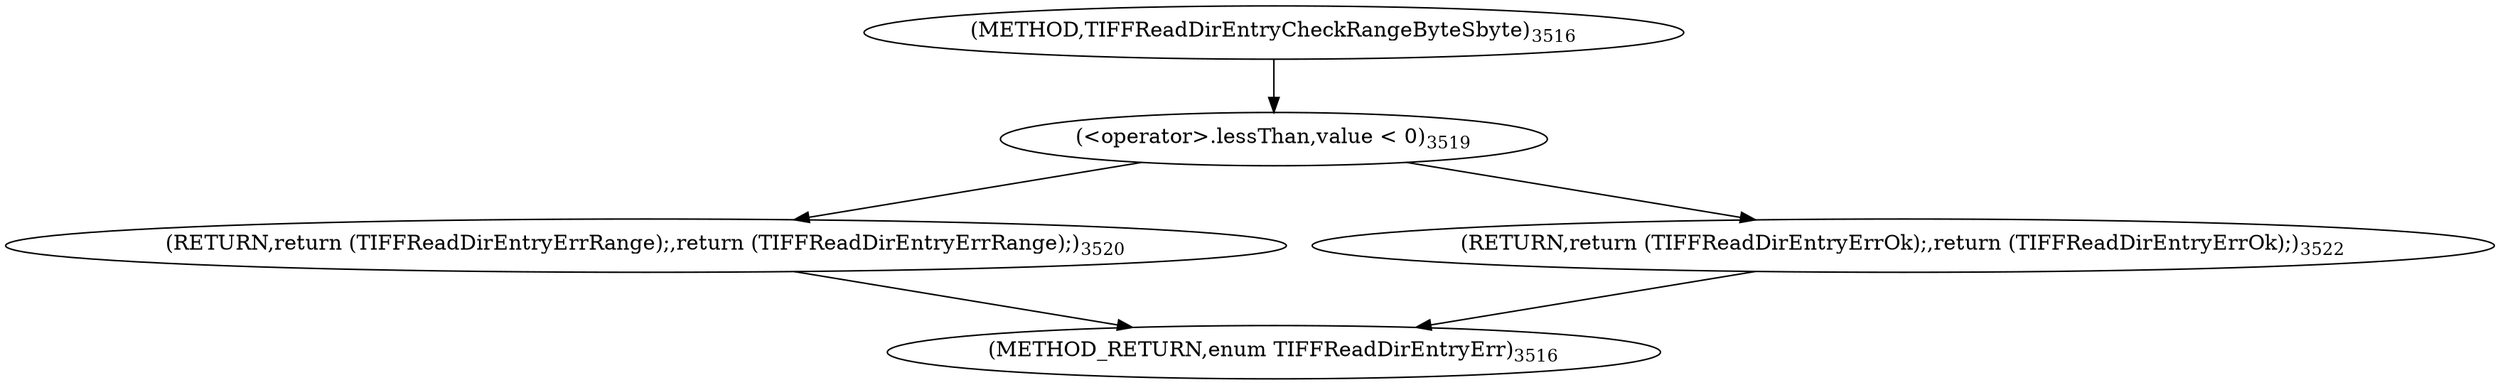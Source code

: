 digraph "TIFFReadDirEntryCheckRangeByteSbyte" {  
"87326" [label = <(&lt;operator&gt;.lessThan,value &lt; 0)<SUB>3519</SUB>> ]
"87330" [label = <(RETURN,return (TIFFReadDirEntryErrRange);,return (TIFFReadDirEntryErrRange);)<SUB>3520</SUB>> ]
"87334" [label = <(RETURN,return (TIFFReadDirEntryErrOk);,return (TIFFReadDirEntryErrOk);)<SUB>3522</SUB>> ]
"87322" [label = <(METHOD,TIFFReadDirEntryCheckRangeByteSbyte)<SUB>3516</SUB>> ]
"87336" [label = <(METHOD_RETURN,enum TIFFReadDirEntryErr)<SUB>3516</SUB>> ]
  "87326" -> "87330" 
  "87326" -> "87334" 
  "87330" -> "87336" 
  "87334" -> "87336" 
  "87322" -> "87326" 
}
